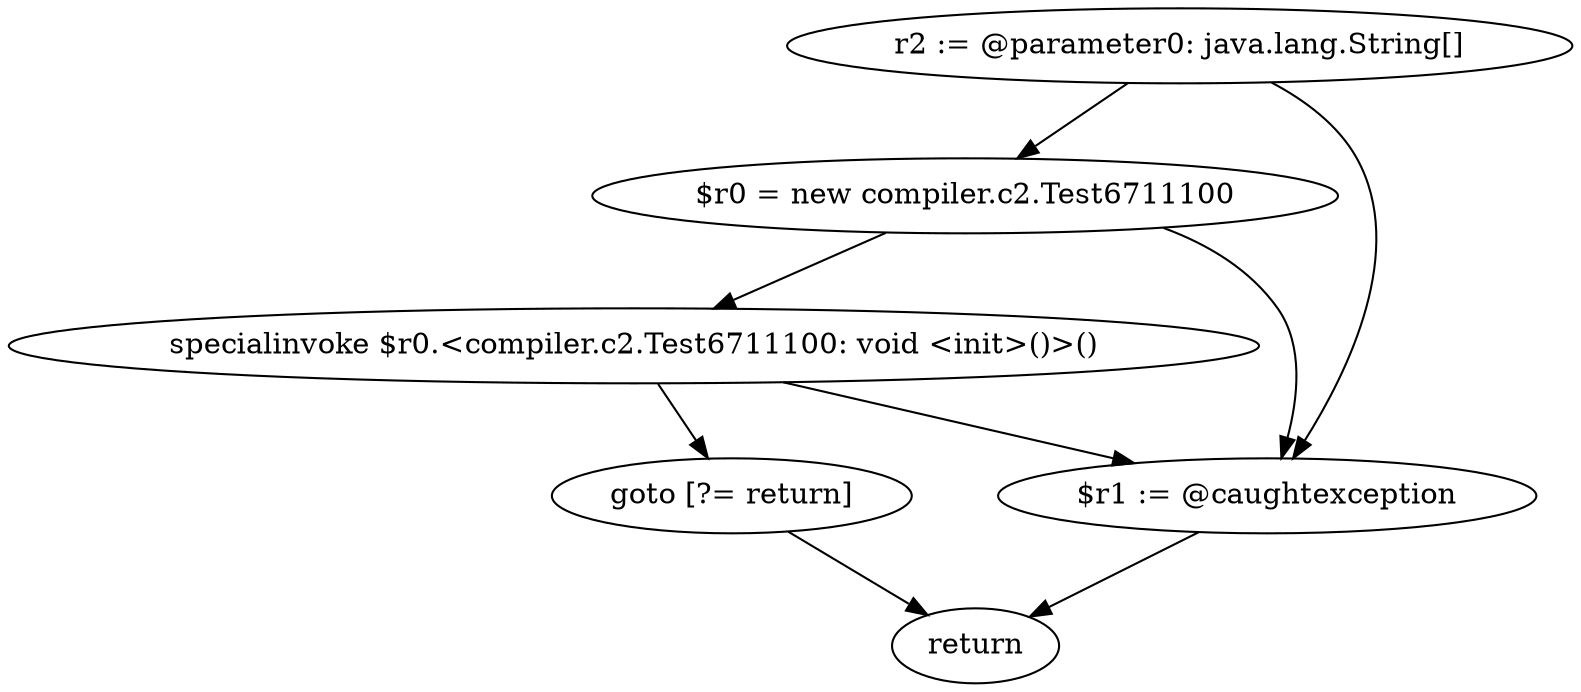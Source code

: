 digraph "unitGraph" {
    "r2 := @parameter0: java.lang.String[]"
    "$r0 = new compiler.c2.Test6711100"
    "specialinvoke $r0.<compiler.c2.Test6711100: void <init>()>()"
    "goto [?= return]"
    "$r1 := @caughtexception"
    "return"
    "r2 := @parameter0: java.lang.String[]"->"$r0 = new compiler.c2.Test6711100";
    "r2 := @parameter0: java.lang.String[]"->"$r1 := @caughtexception";
    "$r0 = new compiler.c2.Test6711100"->"specialinvoke $r0.<compiler.c2.Test6711100: void <init>()>()";
    "$r0 = new compiler.c2.Test6711100"->"$r1 := @caughtexception";
    "specialinvoke $r0.<compiler.c2.Test6711100: void <init>()>()"->"goto [?= return]";
    "specialinvoke $r0.<compiler.c2.Test6711100: void <init>()>()"->"$r1 := @caughtexception";
    "goto [?= return]"->"return";
    "$r1 := @caughtexception"->"return";
}
